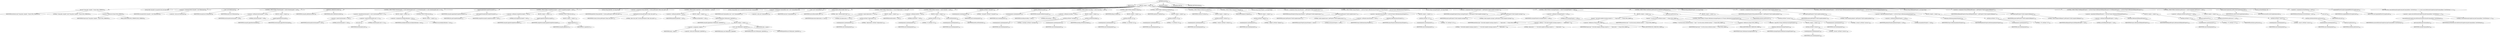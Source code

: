 digraph "execute" {  
"16" [label = <(METHOD,execute)<SUB>86</SUB>> ]
"6" [label = <(PARAM,this)<SUB>86</SUB>> ]
"17" [label = <(BLOCK,&lt;empty&gt;,&lt;empty&gt;)<SUB>86</SUB>> ]
"18" [label = <(log,log(&quot;Using jikes compiler&quot;, Project.MSG_VERBOSE))<SUB>87</SUB>> ]
"19" [label = <(IDENTIFIER,attributes,log(&quot;Using jikes compiler&quot;, Project.MSG_VERBOSE))<SUB>87</SUB>> ]
"20" [label = <(LITERAL,&quot;Using jikes compiler&quot;,log(&quot;Using jikes compiler&quot;, Project.MSG_VERBOSE))<SUB>87</SUB>> ]
"21" [label = <(&lt;operator&gt;.fieldAccess,Project.MSG_VERBOSE)<SUB>87</SUB>> ]
"22" [label = <(IDENTIFIER,Project,log(&quot;Using jikes compiler&quot;, Project.MSG_VERBOSE))<SUB>87</SUB>> ]
"23" [label = <(FIELD_IDENTIFIER,MSG_VERBOSE,MSG_VERBOSE)<SUB>87</SUB>> ]
"4" [label = <(LOCAL,Path classpath: org.apache.tools.ant.types.Path)> ]
"24" [label = <(&lt;operator&gt;.assignment,Path classpath = new Path(project))<SUB>89</SUB>> ]
"25" [label = <(IDENTIFIER,classpath,Path classpath = new Path(project))<SUB>89</SUB>> ]
"26" [label = <(&lt;operator&gt;.alloc,new Path(project))<SUB>89</SUB>> ]
"27" [label = <(&lt;init&gt;,new Path(project))<SUB>89</SUB>> ]
"3" [label = <(IDENTIFIER,classpath,new Path(project))<SUB>89</SUB>> ]
"28" [label = <(IDENTIFIER,project,new Path(project))<SUB>89</SUB>> ]
"29" [label = <(CONTROL_STRUCTURE,if (bootclasspath != null),if (bootclasspath != null))<SUB>93</SUB>> ]
"30" [label = <(&lt;operator&gt;.notEquals,bootclasspath != null)<SUB>93</SUB>> ]
"31" [label = <(IDENTIFIER,bootclasspath,bootclasspath != null)<SUB>93</SUB>> ]
"32" [label = <(LITERAL,null,bootclasspath != null)<SUB>93</SUB>> ]
"33" [label = <(BLOCK,&lt;empty&gt;,&lt;empty&gt;)<SUB>93</SUB>> ]
"34" [label = <(append,append(bootclasspath))<SUB>94</SUB>> ]
"35" [label = <(IDENTIFIER,classpath,append(bootclasspath))<SUB>94</SUB>> ]
"36" [label = <(IDENTIFIER,bootclasspath,append(bootclasspath))<SUB>94</SUB>> ]
"37" [label = <(addExtdirs,addExtdirs(extdirs))<SUB>99</SUB>> ]
"38" [label = <(IDENTIFIER,classpath,addExtdirs(extdirs))<SUB>99</SUB>> ]
"39" [label = <(IDENTIFIER,extdirs,addExtdirs(extdirs))<SUB>99</SUB>> ]
"40" [label = <(CONTROL_STRUCTURE,if (bootclasspath == null || bootclasspath.size() == 0),if (bootclasspath == null || bootclasspath.size() == 0))<SUB>101</SUB>> ]
"41" [label = <(&lt;operator&gt;.logicalOr,bootclasspath == null || bootclasspath.size() == 0)<SUB>101</SUB>> ]
"42" [label = <(&lt;operator&gt;.equals,bootclasspath == null)<SUB>101</SUB>> ]
"43" [label = <(IDENTIFIER,bootclasspath,bootclasspath == null)<SUB>101</SUB>> ]
"44" [label = <(LITERAL,null,bootclasspath == null)<SUB>101</SUB>> ]
"45" [label = <(&lt;operator&gt;.equals,bootclasspath.size() == 0)<SUB>101</SUB>> ]
"46" [label = <(size,size())<SUB>101</SUB>> ]
"47" [label = <(IDENTIFIER,bootclasspath,size())<SUB>101</SUB>> ]
"48" [label = <(LITERAL,0,bootclasspath.size() == 0)<SUB>101</SUB>> ]
"49" [label = <(BLOCK,&lt;empty&gt;,&lt;empty&gt;)<SUB>101</SUB>> ]
"50" [label = <(&lt;operator&gt;.assignment,includeJavaRuntime = true)<SUB>103</SUB>> ]
"51" [label = <(IDENTIFIER,includeJavaRuntime,includeJavaRuntime = true)<SUB>103</SUB>> ]
"52" [label = <(LITERAL,true,includeJavaRuntime = true)<SUB>103</SUB>> ]
"53" [label = <(CONTROL_STRUCTURE,else,else)<SUB>104</SUB>> ]
"54" [label = <(BLOCK,&lt;empty&gt;,&lt;empty&gt;)<SUB>104</SUB>> ]
"55" [label = <(append,append(getCompileClasspath()))<SUB>110</SUB>> ]
"56" [label = <(IDENTIFIER,classpath,append(getCompileClasspath()))<SUB>110</SUB>> ]
"57" [label = <(getCompileClasspath,getCompileClasspath())<SUB>110</SUB>> ]
"5" [label = <(IDENTIFIER,this,getCompileClasspath())<SUB>110</SUB>> ]
"58" [label = <(CONTROL_STRUCTURE,if (compileSourcepath != null),if (compileSourcepath != null))<SUB>114</SUB>> ]
"59" [label = <(&lt;operator&gt;.notEquals,compileSourcepath != null)<SUB>114</SUB>> ]
"60" [label = <(IDENTIFIER,compileSourcepath,compileSourcepath != null)<SUB>114</SUB>> ]
"61" [label = <(LITERAL,null,compileSourcepath != null)<SUB>114</SUB>> ]
"62" [label = <(BLOCK,&lt;empty&gt;,&lt;empty&gt;)<SUB>114</SUB>> ]
"63" [label = <(append,append(compileSourcepath))<SUB>115</SUB>> ]
"64" [label = <(IDENTIFIER,classpath,append(compileSourcepath))<SUB>115</SUB>> ]
"65" [label = <(IDENTIFIER,compileSourcepath,append(compileSourcepath))<SUB>115</SUB>> ]
"66" [label = <(CONTROL_STRUCTURE,else,else)<SUB>116</SUB>> ]
"67" [label = <(BLOCK,&lt;empty&gt;,&lt;empty&gt;)<SUB>116</SUB>> ]
"68" [label = <(append,append(src))<SUB>117</SUB>> ]
"69" [label = <(IDENTIFIER,classpath,append(src))<SUB>117</SUB>> ]
"70" [label = <(IDENTIFIER,src,append(src))<SUB>117</SUB>> ]
"71" [label = <(LOCAL,String jikesPath: java.lang.String)> ]
"72" [label = <(&lt;operator&gt;.assignment,String jikesPath = System.getProperty(&quot;jikes.class.path&quot;))<SUB>121</SUB>> ]
"73" [label = <(IDENTIFIER,jikesPath,String jikesPath = System.getProperty(&quot;jikes.class.path&quot;))<SUB>121</SUB>> ]
"74" [label = <(getProperty,System.getProperty(&quot;jikes.class.path&quot;))<SUB>121</SUB>> ]
"75" [label = <(IDENTIFIER,System,System.getProperty(&quot;jikes.class.path&quot;))<SUB>121</SUB>> ]
"76" [label = <(LITERAL,&quot;jikes.class.path&quot;,System.getProperty(&quot;jikes.class.path&quot;))<SUB>121</SUB>> ]
"77" [label = <(CONTROL_STRUCTURE,if (jikesPath != null),if (jikesPath != null))<SUB>122</SUB>> ]
"78" [label = <(&lt;operator&gt;.notEquals,jikesPath != null)<SUB>122</SUB>> ]
"79" [label = <(IDENTIFIER,jikesPath,jikesPath != null)<SUB>122</SUB>> ]
"80" [label = <(LITERAL,null,jikesPath != null)<SUB>122</SUB>> ]
"81" [label = <(BLOCK,&lt;empty&gt;,&lt;empty&gt;)<SUB>122</SUB>> ]
"82" [label = <(append,append(new Path(project, jikesPath)))<SUB>123</SUB>> ]
"83" [label = <(IDENTIFIER,classpath,append(new Path(project, jikesPath)))<SUB>123</SUB>> ]
"84" [label = <(BLOCK,&lt;empty&gt;,&lt;empty&gt;)<SUB>123</SUB>> ]
"85" [label = <(&lt;operator&gt;.assignment,&lt;empty&gt;)> ]
"86" [label = <(IDENTIFIER,$obj1,&lt;empty&gt;)> ]
"87" [label = <(&lt;operator&gt;.alloc,new Path(project, jikesPath))<SUB>123</SUB>> ]
"88" [label = <(&lt;init&gt;,new Path(project, jikesPath))<SUB>123</SUB>> ]
"89" [label = <(IDENTIFIER,$obj1,new Path(project, jikesPath))> ]
"90" [label = <(IDENTIFIER,project,new Path(project, jikesPath))<SUB>123</SUB>> ]
"91" [label = <(IDENTIFIER,jikesPath,new Path(project, jikesPath))<SUB>123</SUB>> ]
"92" [label = <(IDENTIFIER,$obj1,&lt;empty&gt;)> ]
"8" [label = <(LOCAL,Commandline cmd: org.apache.tools.ant.types.Commandline)> ]
"93" [label = <(&lt;operator&gt;.assignment,Commandline cmd = new Commandline())<SUB>126</SUB>> ]
"94" [label = <(IDENTIFIER,cmd,Commandline cmd = new Commandline())<SUB>126</SUB>> ]
"95" [label = <(&lt;operator&gt;.alloc,new Commandline())<SUB>126</SUB>> ]
"96" [label = <(&lt;init&gt;,new Commandline())<SUB>126</SUB>> ]
"7" [label = <(IDENTIFIER,cmd,new Commandline())<SUB>126</SUB>> ]
"97" [label = <(setExecutable,setExecutable(&quot;jikes&quot;))<SUB>127</SUB>> ]
"98" [label = <(IDENTIFIER,cmd,setExecutable(&quot;jikes&quot;))<SUB>127</SUB>> ]
"99" [label = <(LITERAL,&quot;jikes&quot;,setExecutable(&quot;jikes&quot;))<SUB>127</SUB>> ]
"100" [label = <(CONTROL_STRUCTURE,if (deprecation == true),if (deprecation == true))<SUB>129</SUB>> ]
"101" [label = <(&lt;operator&gt;.equals,deprecation == true)<SUB>129</SUB>> ]
"102" [label = <(IDENTIFIER,deprecation,deprecation == true)<SUB>129</SUB>> ]
"103" [label = <(LITERAL,true,deprecation == true)<SUB>129</SUB>> ]
"104" [label = <(BLOCK,&lt;empty&gt;,&lt;empty&gt;)<SUB>129</SUB>> ]
"105" [label = <(setValue,setValue(&quot;-deprecation&quot;))<SUB>130</SUB>> ]
"106" [label = <(createArgument,createArgument())<SUB>130</SUB>> ]
"107" [label = <(IDENTIFIER,cmd,createArgument())<SUB>130</SUB>> ]
"108" [label = <(LITERAL,&quot;-deprecation&quot;,setValue(&quot;-deprecation&quot;))<SUB>130</SUB>> ]
"109" [label = <(CONTROL_STRUCTURE,if (destDir != null),if (destDir != null))<SUB>133</SUB>> ]
"110" [label = <(&lt;operator&gt;.notEquals,destDir != null)<SUB>133</SUB>> ]
"111" [label = <(IDENTIFIER,destDir,destDir != null)<SUB>133</SUB>> ]
"112" [label = <(LITERAL,null,destDir != null)<SUB>133</SUB>> ]
"113" [label = <(BLOCK,&lt;empty&gt;,&lt;empty&gt;)<SUB>133</SUB>> ]
"114" [label = <(setValue,setValue(&quot;-d&quot;))<SUB>134</SUB>> ]
"115" [label = <(createArgument,createArgument())<SUB>134</SUB>> ]
"116" [label = <(IDENTIFIER,cmd,createArgument())<SUB>134</SUB>> ]
"117" [label = <(LITERAL,&quot;-d&quot;,setValue(&quot;-d&quot;))<SUB>134</SUB>> ]
"118" [label = <(setFile,setFile(destDir))<SUB>135</SUB>> ]
"119" [label = <(createArgument,createArgument())<SUB>135</SUB>> ]
"120" [label = <(IDENTIFIER,cmd,createArgument())<SUB>135</SUB>> ]
"121" [label = <(IDENTIFIER,destDir,setFile(destDir))<SUB>135</SUB>> ]
"122" [label = <(setValue,setValue(&quot;-classpath&quot;))<SUB>138</SUB>> ]
"123" [label = <(createArgument,createArgument())<SUB>138</SUB>> ]
"124" [label = <(IDENTIFIER,cmd,createArgument())<SUB>138</SUB>> ]
"125" [label = <(LITERAL,&quot;-classpath&quot;,setValue(&quot;-classpath&quot;))<SUB>138</SUB>> ]
"126" [label = <(setPath,setPath(classpath))<SUB>139</SUB>> ]
"127" [label = <(createArgument,createArgument())<SUB>139</SUB>> ]
"128" [label = <(IDENTIFIER,cmd,createArgument())<SUB>139</SUB>> ]
"129" [label = <(IDENTIFIER,classpath,setPath(classpath))<SUB>139</SUB>> ]
"130" [label = <(CONTROL_STRUCTURE,if (encoding != null),if (encoding != null))<SUB>141</SUB>> ]
"131" [label = <(&lt;operator&gt;.notEquals,encoding != null)<SUB>141</SUB>> ]
"132" [label = <(IDENTIFIER,encoding,encoding != null)<SUB>141</SUB>> ]
"133" [label = <(LITERAL,null,encoding != null)<SUB>141</SUB>> ]
"134" [label = <(BLOCK,&lt;empty&gt;,&lt;empty&gt;)<SUB>141</SUB>> ]
"135" [label = <(setValue,setValue(&quot;-encoding&quot;))<SUB>142</SUB>> ]
"136" [label = <(createArgument,createArgument())<SUB>142</SUB>> ]
"137" [label = <(IDENTIFIER,cmd,createArgument())<SUB>142</SUB>> ]
"138" [label = <(LITERAL,&quot;-encoding&quot;,setValue(&quot;-encoding&quot;))<SUB>142</SUB>> ]
"139" [label = <(setValue,setValue(encoding))<SUB>143</SUB>> ]
"140" [label = <(createArgument,createArgument())<SUB>143</SUB>> ]
"141" [label = <(IDENTIFIER,cmd,createArgument())<SUB>143</SUB>> ]
"142" [label = <(IDENTIFIER,encoding,setValue(encoding))<SUB>143</SUB>> ]
"143" [label = <(CONTROL_STRUCTURE,if (debug),if (debug))<SUB>145</SUB>> ]
"144" [label = <(IDENTIFIER,debug,if (debug))<SUB>145</SUB>> ]
"145" [label = <(BLOCK,&lt;empty&gt;,&lt;empty&gt;)<SUB>145</SUB>> ]
"146" [label = <(setValue,setValue(&quot;-g&quot;))<SUB>146</SUB>> ]
"147" [label = <(createArgument,createArgument())<SUB>146</SUB>> ]
"148" [label = <(IDENTIFIER,cmd,createArgument())<SUB>146</SUB>> ]
"149" [label = <(LITERAL,&quot;-g&quot;,setValue(&quot;-g&quot;))<SUB>146</SUB>> ]
"150" [label = <(CONTROL_STRUCTURE,if (optimize),if (optimize))<SUB>148</SUB>> ]
"151" [label = <(IDENTIFIER,optimize,if (optimize))<SUB>148</SUB>> ]
"152" [label = <(BLOCK,&lt;empty&gt;,&lt;empty&gt;)<SUB>148</SUB>> ]
"153" [label = <(setValue,setValue(&quot;-O&quot;))<SUB>149</SUB>> ]
"154" [label = <(createArgument,createArgument())<SUB>149</SUB>> ]
"155" [label = <(IDENTIFIER,cmd,createArgument())<SUB>149</SUB>> ]
"156" [label = <(LITERAL,&quot;-O&quot;,setValue(&quot;-O&quot;))<SUB>149</SUB>> ]
"157" [label = <(CONTROL_STRUCTURE,if (verbose),if (verbose))<SUB>151</SUB>> ]
"158" [label = <(IDENTIFIER,verbose,if (verbose))<SUB>151</SUB>> ]
"159" [label = <(BLOCK,&lt;empty&gt;,&lt;empty&gt;)<SUB>151</SUB>> ]
"160" [label = <(setValue,setValue(&quot;-verbose&quot;))<SUB>152</SUB>> ]
"161" [label = <(createArgument,createArgument())<SUB>152</SUB>> ]
"162" [label = <(IDENTIFIER,cmd,createArgument())<SUB>152</SUB>> ]
"163" [label = <(LITERAL,&quot;-verbose&quot;,setValue(&quot;-verbose&quot;))<SUB>152</SUB>> ]
"164" [label = <(CONTROL_STRUCTURE,if (depend),if (depend))<SUB>154</SUB>> ]
"165" [label = <(IDENTIFIER,depend,if (depend))<SUB>154</SUB>> ]
"166" [label = <(BLOCK,&lt;empty&gt;,&lt;empty&gt;)<SUB>154</SUB>> ]
"167" [label = <(setValue,setValue(&quot;-depend&quot;))<SUB>155</SUB>> ]
"168" [label = <(createArgument,createArgument())<SUB>155</SUB>> ]
"169" [label = <(IDENTIFIER,cmd,createArgument())<SUB>155</SUB>> ]
"170" [label = <(LITERAL,&quot;-depend&quot;,setValue(&quot;-depend&quot;))<SUB>155</SUB>> ]
"171" [label = <(LOCAL,String emacsProperty: java.lang.String)> ]
"172" [label = <(&lt;operator&gt;.assignment,String emacsProperty = getProperty(&quot;build.compiler.emacs&quot;))<SUB>170</SUB>> ]
"173" [label = <(IDENTIFIER,emacsProperty,String emacsProperty = getProperty(&quot;build.compiler.emacs&quot;))<SUB>170</SUB>> ]
"174" [label = <(getProperty,getProperty(&quot;build.compiler.emacs&quot;))<SUB>170</SUB>> ]
"175" [label = <(IDENTIFIER,project,getProperty(&quot;build.compiler.emacs&quot;))<SUB>170</SUB>> ]
"176" [label = <(LITERAL,&quot;build.compiler.emacs&quot;,getProperty(&quot;build.compiler.emacs&quot;))<SUB>170</SUB>> ]
"177" [label = <(CONTROL_STRUCTURE,if (emacsProperty != null &amp;&amp; Project.toBoolean(emacsProperty)),if (emacsProperty != null &amp;&amp; Project.toBoolean(emacsProperty)))<SUB>171</SUB>> ]
"178" [label = <(&lt;operator&gt;.logicalAnd,emacsProperty != null &amp;&amp; Project.toBoolean(emacsProperty))<SUB>171</SUB>> ]
"179" [label = <(&lt;operator&gt;.notEquals,emacsProperty != null)<SUB>171</SUB>> ]
"180" [label = <(IDENTIFIER,emacsProperty,emacsProperty != null)<SUB>171</SUB>> ]
"181" [label = <(LITERAL,null,emacsProperty != null)<SUB>171</SUB>> ]
"182" [label = <(toBoolean,toBoolean(emacsProperty))<SUB>171</SUB>> ]
"183" [label = <(IDENTIFIER,Project,toBoolean(emacsProperty))<SUB>171</SUB>> ]
"184" [label = <(IDENTIFIER,emacsProperty,toBoolean(emacsProperty))<SUB>171</SUB>> ]
"185" [label = <(BLOCK,&lt;empty&gt;,&lt;empty&gt;)<SUB>171</SUB>> ]
"186" [label = <(setValue,setValue(&quot;+E&quot;))<SUB>172</SUB>> ]
"187" [label = <(createArgument,createArgument())<SUB>172</SUB>> ]
"188" [label = <(IDENTIFIER,cmd,createArgument())<SUB>172</SUB>> ]
"189" [label = <(LITERAL,&quot;+E&quot;,setValue(&quot;+E&quot;))<SUB>172</SUB>> ]
"190" [label = <(LOCAL,String warningsProperty: java.lang.String)> ]
"191" [label = <(&lt;operator&gt;.assignment,String warningsProperty = getProperty(&quot;build.compiler.warnings&quot;))<SUB>181</SUB>> ]
"192" [label = <(IDENTIFIER,warningsProperty,String warningsProperty = getProperty(&quot;build.compiler.warnings&quot;))<SUB>181</SUB>> ]
"193" [label = <(getProperty,getProperty(&quot;build.compiler.warnings&quot;))<SUB>182</SUB>> ]
"194" [label = <(IDENTIFIER,project,getProperty(&quot;build.compiler.warnings&quot;))<SUB>182</SUB>> ]
"195" [label = <(LITERAL,&quot;build.compiler.warnings&quot;,getProperty(&quot;build.compiler.warnings&quot;))<SUB>182</SUB>> ]
"196" [label = <(CONTROL_STRUCTURE,if (warningsProperty != null),if (warningsProperty != null))<SUB>183</SUB>> ]
"197" [label = <(&lt;operator&gt;.notEquals,warningsProperty != null)<SUB>183</SUB>> ]
"198" [label = <(IDENTIFIER,warningsProperty,warningsProperty != null)<SUB>183</SUB>> ]
"199" [label = <(LITERAL,null,warningsProperty != null)<SUB>183</SUB>> ]
"200" [label = <(BLOCK,&lt;empty&gt;,&lt;empty&gt;)<SUB>183</SUB>> ]
"201" [label = <(log,log(&quot;!! the build.compiler.warnings property is &quot; + &quot;deprecated. !!&quot;, Project.MSG_WARN))<SUB>184</SUB>> ]
"202" [label = <(IDENTIFIER,attributes,log(&quot;!! the build.compiler.warnings property is &quot; + &quot;deprecated. !!&quot;, Project.MSG_WARN))<SUB>184</SUB>> ]
"203" [label = <(&lt;operator&gt;.addition,&quot;!! the build.compiler.warnings property is &quot; + &quot;deprecated. !!&quot;)<SUB>184</SUB>> ]
"204" [label = <(LITERAL,&quot;!! the build.compiler.warnings property is &quot;,&quot;!! the build.compiler.warnings property is &quot; + &quot;deprecated. !!&quot;)<SUB>184</SUB>> ]
"205" [label = <(LITERAL,&quot;deprecated. !!&quot;,&quot;!! the build.compiler.warnings property is &quot; + &quot;deprecated. !!&quot;)<SUB>185</SUB>> ]
"206" [label = <(&lt;operator&gt;.fieldAccess,Project.MSG_WARN)<SUB>185</SUB>> ]
"207" [label = <(IDENTIFIER,Project,log(&quot;!! the build.compiler.warnings property is &quot; + &quot;deprecated. !!&quot;, Project.MSG_WARN))<SUB>185</SUB>> ]
"208" [label = <(FIELD_IDENTIFIER,MSG_WARN,MSG_WARN)<SUB>185</SUB>> ]
"209" [label = <(log,log(&quot;!! Use the nowarn attribute instead. !!&quot;, Project.MSG_WARN))<SUB>186</SUB>> ]
"210" [label = <(IDENTIFIER,attributes,log(&quot;!! Use the nowarn attribute instead. !!&quot;, Project.MSG_WARN))<SUB>186</SUB>> ]
"211" [label = <(LITERAL,&quot;!! Use the nowarn attribute instead. !!&quot;,log(&quot;!! Use the nowarn attribute instead. !!&quot;, Project.MSG_WARN))<SUB>186</SUB>> ]
"212" [label = <(&lt;operator&gt;.fieldAccess,Project.MSG_WARN)<SUB>187</SUB>> ]
"213" [label = <(IDENTIFIER,Project,log(&quot;!! Use the nowarn attribute instead. !!&quot;, Project.MSG_WARN))<SUB>187</SUB>> ]
"214" [label = <(FIELD_IDENTIFIER,MSG_WARN,MSG_WARN)<SUB>187</SUB>> ]
"215" [label = <(CONTROL_STRUCTURE,if (!Project.toBoolean(warningsProperty)),if (!Project.toBoolean(warningsProperty)))<SUB>188</SUB>> ]
"216" [label = <(&lt;operator&gt;.logicalNot,!Project.toBoolean(warningsProperty))<SUB>188</SUB>> ]
"217" [label = <(toBoolean,toBoolean(warningsProperty))<SUB>188</SUB>> ]
"218" [label = <(IDENTIFIER,Project,toBoolean(warningsProperty))<SUB>188</SUB>> ]
"219" [label = <(IDENTIFIER,warningsProperty,toBoolean(warningsProperty))<SUB>188</SUB>> ]
"220" [label = <(BLOCK,&lt;empty&gt;,&lt;empty&gt;)<SUB>188</SUB>> ]
"221" [label = <(setValue,setValue(&quot;-nowarn&quot;))<SUB>189</SUB>> ]
"222" [label = <(createArgument,createArgument())<SUB>189</SUB>> ]
"223" [label = <(IDENTIFIER,cmd,createArgument())<SUB>189</SUB>> ]
"224" [label = <(LITERAL,&quot;-nowarn&quot;,setValue(&quot;-nowarn&quot;))<SUB>189</SUB>> ]
"225" [label = <(CONTROL_STRUCTURE,if (attributes.getNowarn()),if (attributes.getNowarn()))<SUB>191</SUB>> ]
"226" [label = <(getNowarn,getNowarn())<SUB>191</SUB>> ]
"227" [label = <(IDENTIFIER,attributes,getNowarn())<SUB>191</SUB>> ]
"228" [label = <(BLOCK,&lt;empty&gt;,&lt;empty&gt;)<SUB>191</SUB>> ]
"229" [label = <(setValue,setValue(&quot;-nowarn&quot;))<SUB>198</SUB>> ]
"230" [label = <(createArgument,createArgument())<SUB>198</SUB>> ]
"231" [label = <(IDENTIFIER,cmd,createArgument())<SUB>198</SUB>> ]
"232" [label = <(LITERAL,&quot;-nowarn&quot;,setValue(&quot;-nowarn&quot;))<SUB>198</SUB>> ]
"233" [label = <(LOCAL,String pedanticProperty: java.lang.String)> ]
"234" [label = <(&lt;operator&gt;.assignment,String pedanticProperty = getProperty(&quot;build.compiler.pedantic&quot;))<SUB>204</SUB>> ]
"235" [label = <(IDENTIFIER,pedanticProperty,String pedanticProperty = getProperty(&quot;build.compiler.pedantic&quot;))<SUB>204</SUB>> ]
"236" [label = <(getProperty,getProperty(&quot;build.compiler.pedantic&quot;))<SUB>205</SUB>> ]
"237" [label = <(IDENTIFIER,project,getProperty(&quot;build.compiler.pedantic&quot;))<SUB>205</SUB>> ]
"238" [label = <(LITERAL,&quot;build.compiler.pedantic&quot;,getProperty(&quot;build.compiler.pedantic&quot;))<SUB>205</SUB>> ]
"239" [label = <(CONTROL_STRUCTURE,if (pedanticProperty != null &amp;&amp; Project.toBoolean(pedanticProperty)),if (pedanticProperty != null &amp;&amp; Project.toBoolean(pedanticProperty)))<SUB>206</SUB>> ]
"240" [label = <(&lt;operator&gt;.logicalAnd,pedanticProperty != null &amp;&amp; Project.toBoolean(pedanticProperty))<SUB>206</SUB>> ]
"241" [label = <(&lt;operator&gt;.notEquals,pedanticProperty != null)<SUB>206</SUB>> ]
"242" [label = <(IDENTIFIER,pedanticProperty,pedanticProperty != null)<SUB>206</SUB>> ]
"243" [label = <(LITERAL,null,pedanticProperty != null)<SUB>206</SUB>> ]
"244" [label = <(toBoolean,toBoolean(pedanticProperty))<SUB>206</SUB>> ]
"245" [label = <(IDENTIFIER,Project,toBoolean(pedanticProperty))<SUB>206</SUB>> ]
"246" [label = <(IDENTIFIER,pedanticProperty,toBoolean(pedanticProperty))<SUB>206</SUB>> ]
"247" [label = <(BLOCK,&lt;empty&gt;,&lt;empty&gt;)<SUB>206</SUB>> ]
"248" [label = <(setValue,setValue(&quot;+P&quot;))<SUB>207</SUB>> ]
"249" [label = <(createArgument,createArgument())<SUB>207</SUB>> ]
"250" [label = <(IDENTIFIER,cmd,createArgument())<SUB>207</SUB>> ]
"251" [label = <(LITERAL,&quot;+P&quot;,setValue(&quot;+P&quot;))<SUB>207</SUB>> ]
"252" [label = <(LOCAL,String fullDependProperty: java.lang.String)> ]
"253" [label = <(&lt;operator&gt;.assignment,String fullDependProperty = getProperty(&quot;build.compiler.fulldepend&quot;))<SUB>215</SUB>> ]
"254" [label = <(IDENTIFIER,fullDependProperty,String fullDependProperty = getProperty(&quot;build.compiler.fulldepend&quot;))<SUB>215</SUB>> ]
"255" [label = <(getProperty,getProperty(&quot;build.compiler.fulldepend&quot;))<SUB>216</SUB>> ]
"256" [label = <(IDENTIFIER,project,getProperty(&quot;build.compiler.fulldepend&quot;))<SUB>216</SUB>> ]
"257" [label = <(LITERAL,&quot;build.compiler.fulldepend&quot;,getProperty(&quot;build.compiler.fulldepend&quot;))<SUB>216</SUB>> ]
"258" [label = <(CONTROL_STRUCTURE,if (fullDependProperty != null &amp;&amp; Project.toBoolean(fullDependProperty)),if (fullDependProperty != null &amp;&amp; Project.toBoolean(fullDependProperty)))<SUB>217</SUB>> ]
"259" [label = <(&lt;operator&gt;.logicalAnd,fullDependProperty != null &amp;&amp; Project.toBoolean(fullDependProperty))<SUB>217</SUB>> ]
"260" [label = <(&lt;operator&gt;.notEquals,fullDependProperty != null)<SUB>217</SUB>> ]
"261" [label = <(IDENTIFIER,fullDependProperty,fullDependProperty != null)<SUB>217</SUB>> ]
"262" [label = <(LITERAL,null,fullDependProperty != null)<SUB>217</SUB>> ]
"263" [label = <(toBoolean,toBoolean(fullDependProperty))<SUB>218</SUB>> ]
"264" [label = <(IDENTIFIER,Project,toBoolean(fullDependProperty))<SUB>218</SUB>> ]
"265" [label = <(IDENTIFIER,fullDependProperty,toBoolean(fullDependProperty))<SUB>218</SUB>> ]
"266" [label = <(BLOCK,&lt;empty&gt;,&lt;empty&gt;)<SUB>218</SUB>> ]
"267" [label = <(setValue,setValue(&quot;+F&quot;))<SUB>219</SUB>> ]
"268" [label = <(createArgument,createArgument())<SUB>219</SUB>> ]
"269" [label = <(IDENTIFIER,cmd,createArgument())<SUB>219</SUB>> ]
"270" [label = <(LITERAL,&quot;+F&quot;,setValue(&quot;+F&quot;))<SUB>219</SUB>> ]
"271" [label = <(CONTROL_STRUCTURE,if (attributes.getSource() != null),if (attributes.getSource() != null))<SUB>222</SUB>> ]
"272" [label = <(&lt;operator&gt;.notEquals,attributes.getSource() != null)<SUB>222</SUB>> ]
"273" [label = <(getSource,getSource())<SUB>222</SUB>> ]
"274" [label = <(IDENTIFIER,attributes,getSource())<SUB>222</SUB>> ]
"275" [label = <(LITERAL,null,attributes.getSource() != null)<SUB>222</SUB>> ]
"276" [label = <(BLOCK,&lt;empty&gt;,&lt;empty&gt;)<SUB>222</SUB>> ]
"277" [label = <(setValue,setValue(&quot;-source&quot;))<SUB>223</SUB>> ]
"278" [label = <(createArgument,createArgument())<SUB>223</SUB>> ]
"279" [label = <(IDENTIFIER,cmd,createArgument())<SUB>223</SUB>> ]
"280" [label = <(LITERAL,&quot;-source&quot;,setValue(&quot;-source&quot;))<SUB>223</SUB>> ]
"281" [label = <(setValue,setValue(attributes.getSource()))<SUB>224</SUB>> ]
"282" [label = <(createArgument,createArgument())<SUB>224</SUB>> ]
"283" [label = <(IDENTIFIER,cmd,createArgument())<SUB>224</SUB>> ]
"284" [label = <(getSource,getSource())<SUB>224</SUB>> ]
"285" [label = <(IDENTIFIER,attributes,getSource())<SUB>224</SUB>> ]
"286" [label = <(addCurrentCompilerArgs,addCurrentCompilerArgs(cmd))<SUB>227</SUB>> ]
"9" [label = <(IDENTIFIER,this,addCurrentCompilerArgs(cmd))<SUB>227</SUB>> ]
"287" [label = <(IDENTIFIER,cmd,addCurrentCompilerArgs(cmd))<SUB>227</SUB>> ]
"288" [label = <(LOCAL,int firstFileName: int)> ]
"289" [label = <(&lt;operator&gt;.assignment,int firstFileName = size())<SUB>229</SUB>> ]
"290" [label = <(IDENTIFIER,firstFileName,int firstFileName = size())<SUB>229</SUB>> ]
"291" [label = <(size,size())<SUB>229</SUB>> ]
"292" [label = <(IDENTIFIER,cmd,size())<SUB>229</SUB>> ]
"293" [label = <(logAndAddFilesToCompile,logAndAddFilesToCompile(cmd))<SUB>230</SUB>> ]
"10" [label = <(IDENTIFIER,this,logAndAddFilesToCompile(cmd))<SUB>230</SUB>> ]
"294" [label = <(IDENTIFIER,cmd,logAndAddFilesToCompile(cmd))<SUB>230</SUB>> ]
"295" [label = <(RETURN,return executeExternalCompile(cmd.getCommandline(), firstFileName) == 0;,return executeExternalCompile(cmd.getCommandline(), firstFileName) == 0;)<SUB>232</SUB>> ]
"296" [label = <(&lt;operator&gt;.equals,executeExternalCompile(cmd.getCommandline(), firstFileName) == 0)<SUB>233</SUB>> ]
"297" [label = <(executeExternalCompile,executeExternalCompile(cmd.getCommandline(), firstFileName))<SUB>233</SUB>> ]
"11" [label = <(IDENTIFIER,this,executeExternalCompile(cmd.getCommandline(), firstFileName))<SUB>233</SUB>> ]
"298" [label = <(getCommandline,getCommandline())<SUB>233</SUB>> ]
"299" [label = <(IDENTIFIER,cmd,getCommandline())<SUB>233</SUB>> ]
"300" [label = <(IDENTIFIER,firstFileName,executeExternalCompile(cmd.getCommandline(), firstFileName))<SUB>233</SUB>> ]
"301" [label = <(LITERAL,0,executeExternalCompile(cmd.getCommandline(), firstFileName) == 0)<SUB>233</SUB>> ]
"302" [label = <(MODIFIER,PUBLIC)> ]
"303" [label = <(MODIFIER,VIRTUAL)> ]
"304" [label = <(METHOD_RETURN,boolean)<SUB>86</SUB>> ]
  "16" -> "6" 
  "16" -> "17" 
  "16" -> "302" 
  "16" -> "303" 
  "16" -> "304" 
  "17" -> "18" 
  "17" -> "4" 
  "17" -> "24" 
  "17" -> "27" 
  "17" -> "29" 
  "17" -> "37" 
  "17" -> "40" 
  "17" -> "55" 
  "17" -> "58" 
  "17" -> "71" 
  "17" -> "72" 
  "17" -> "77" 
  "17" -> "8" 
  "17" -> "93" 
  "17" -> "96" 
  "17" -> "97" 
  "17" -> "100" 
  "17" -> "109" 
  "17" -> "122" 
  "17" -> "126" 
  "17" -> "130" 
  "17" -> "143" 
  "17" -> "150" 
  "17" -> "157" 
  "17" -> "164" 
  "17" -> "171" 
  "17" -> "172" 
  "17" -> "177" 
  "17" -> "190" 
  "17" -> "191" 
  "17" -> "196" 
  "17" -> "225" 
  "17" -> "233" 
  "17" -> "234" 
  "17" -> "239" 
  "17" -> "252" 
  "17" -> "253" 
  "17" -> "258" 
  "17" -> "271" 
  "17" -> "286" 
  "17" -> "288" 
  "17" -> "289" 
  "17" -> "293" 
  "17" -> "295" 
  "18" -> "19" 
  "18" -> "20" 
  "18" -> "21" 
  "21" -> "22" 
  "21" -> "23" 
  "24" -> "25" 
  "24" -> "26" 
  "27" -> "3" 
  "27" -> "28" 
  "29" -> "30" 
  "29" -> "33" 
  "30" -> "31" 
  "30" -> "32" 
  "33" -> "34" 
  "34" -> "35" 
  "34" -> "36" 
  "37" -> "38" 
  "37" -> "39" 
  "40" -> "41" 
  "40" -> "49" 
  "40" -> "53" 
  "41" -> "42" 
  "41" -> "45" 
  "42" -> "43" 
  "42" -> "44" 
  "45" -> "46" 
  "45" -> "48" 
  "46" -> "47" 
  "49" -> "50" 
  "50" -> "51" 
  "50" -> "52" 
  "53" -> "54" 
  "55" -> "56" 
  "55" -> "57" 
  "57" -> "5" 
  "58" -> "59" 
  "58" -> "62" 
  "58" -> "66" 
  "59" -> "60" 
  "59" -> "61" 
  "62" -> "63" 
  "63" -> "64" 
  "63" -> "65" 
  "66" -> "67" 
  "67" -> "68" 
  "68" -> "69" 
  "68" -> "70" 
  "72" -> "73" 
  "72" -> "74" 
  "74" -> "75" 
  "74" -> "76" 
  "77" -> "78" 
  "77" -> "81" 
  "78" -> "79" 
  "78" -> "80" 
  "81" -> "82" 
  "82" -> "83" 
  "82" -> "84" 
  "84" -> "85" 
  "84" -> "88" 
  "84" -> "92" 
  "85" -> "86" 
  "85" -> "87" 
  "88" -> "89" 
  "88" -> "90" 
  "88" -> "91" 
  "93" -> "94" 
  "93" -> "95" 
  "96" -> "7" 
  "97" -> "98" 
  "97" -> "99" 
  "100" -> "101" 
  "100" -> "104" 
  "101" -> "102" 
  "101" -> "103" 
  "104" -> "105" 
  "105" -> "106" 
  "105" -> "108" 
  "106" -> "107" 
  "109" -> "110" 
  "109" -> "113" 
  "110" -> "111" 
  "110" -> "112" 
  "113" -> "114" 
  "113" -> "118" 
  "114" -> "115" 
  "114" -> "117" 
  "115" -> "116" 
  "118" -> "119" 
  "118" -> "121" 
  "119" -> "120" 
  "122" -> "123" 
  "122" -> "125" 
  "123" -> "124" 
  "126" -> "127" 
  "126" -> "129" 
  "127" -> "128" 
  "130" -> "131" 
  "130" -> "134" 
  "131" -> "132" 
  "131" -> "133" 
  "134" -> "135" 
  "134" -> "139" 
  "135" -> "136" 
  "135" -> "138" 
  "136" -> "137" 
  "139" -> "140" 
  "139" -> "142" 
  "140" -> "141" 
  "143" -> "144" 
  "143" -> "145" 
  "145" -> "146" 
  "146" -> "147" 
  "146" -> "149" 
  "147" -> "148" 
  "150" -> "151" 
  "150" -> "152" 
  "152" -> "153" 
  "153" -> "154" 
  "153" -> "156" 
  "154" -> "155" 
  "157" -> "158" 
  "157" -> "159" 
  "159" -> "160" 
  "160" -> "161" 
  "160" -> "163" 
  "161" -> "162" 
  "164" -> "165" 
  "164" -> "166" 
  "166" -> "167" 
  "167" -> "168" 
  "167" -> "170" 
  "168" -> "169" 
  "172" -> "173" 
  "172" -> "174" 
  "174" -> "175" 
  "174" -> "176" 
  "177" -> "178" 
  "177" -> "185" 
  "178" -> "179" 
  "178" -> "182" 
  "179" -> "180" 
  "179" -> "181" 
  "182" -> "183" 
  "182" -> "184" 
  "185" -> "186" 
  "186" -> "187" 
  "186" -> "189" 
  "187" -> "188" 
  "191" -> "192" 
  "191" -> "193" 
  "193" -> "194" 
  "193" -> "195" 
  "196" -> "197" 
  "196" -> "200" 
  "197" -> "198" 
  "197" -> "199" 
  "200" -> "201" 
  "200" -> "209" 
  "200" -> "215" 
  "201" -> "202" 
  "201" -> "203" 
  "201" -> "206" 
  "203" -> "204" 
  "203" -> "205" 
  "206" -> "207" 
  "206" -> "208" 
  "209" -> "210" 
  "209" -> "211" 
  "209" -> "212" 
  "212" -> "213" 
  "212" -> "214" 
  "215" -> "216" 
  "215" -> "220" 
  "216" -> "217" 
  "217" -> "218" 
  "217" -> "219" 
  "220" -> "221" 
  "221" -> "222" 
  "221" -> "224" 
  "222" -> "223" 
  "225" -> "226" 
  "225" -> "228" 
  "226" -> "227" 
  "228" -> "229" 
  "229" -> "230" 
  "229" -> "232" 
  "230" -> "231" 
  "234" -> "235" 
  "234" -> "236" 
  "236" -> "237" 
  "236" -> "238" 
  "239" -> "240" 
  "239" -> "247" 
  "240" -> "241" 
  "240" -> "244" 
  "241" -> "242" 
  "241" -> "243" 
  "244" -> "245" 
  "244" -> "246" 
  "247" -> "248" 
  "248" -> "249" 
  "248" -> "251" 
  "249" -> "250" 
  "253" -> "254" 
  "253" -> "255" 
  "255" -> "256" 
  "255" -> "257" 
  "258" -> "259" 
  "258" -> "266" 
  "259" -> "260" 
  "259" -> "263" 
  "260" -> "261" 
  "260" -> "262" 
  "263" -> "264" 
  "263" -> "265" 
  "266" -> "267" 
  "267" -> "268" 
  "267" -> "270" 
  "268" -> "269" 
  "271" -> "272" 
  "271" -> "276" 
  "272" -> "273" 
  "272" -> "275" 
  "273" -> "274" 
  "276" -> "277" 
  "276" -> "281" 
  "277" -> "278" 
  "277" -> "280" 
  "278" -> "279" 
  "281" -> "282" 
  "281" -> "284" 
  "282" -> "283" 
  "284" -> "285" 
  "286" -> "9" 
  "286" -> "287" 
  "289" -> "290" 
  "289" -> "291" 
  "291" -> "292" 
  "293" -> "10" 
  "293" -> "294" 
  "295" -> "296" 
  "296" -> "297" 
  "296" -> "301" 
  "297" -> "11" 
  "297" -> "298" 
  "297" -> "300" 
  "298" -> "299" 
}
